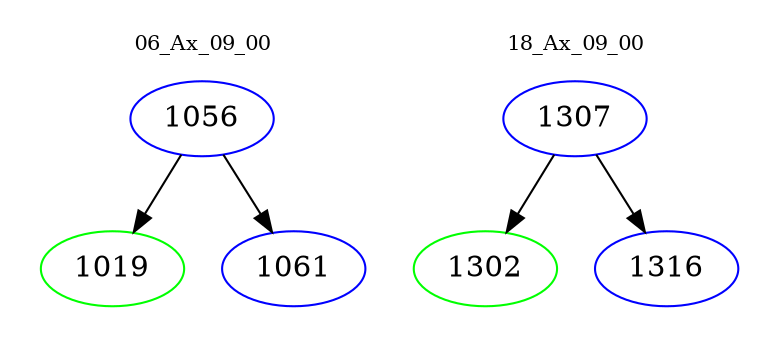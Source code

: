 digraph{
subgraph cluster_0 {
color = white
label = "06_Ax_09_00";
fontsize=10;
T0_1056 [label="1056", color="blue"]
T0_1056 -> T0_1019 [color="black"]
T0_1019 [label="1019", color="green"]
T0_1056 -> T0_1061 [color="black"]
T0_1061 [label="1061", color="blue"]
}
subgraph cluster_1 {
color = white
label = "18_Ax_09_00";
fontsize=10;
T1_1307 [label="1307", color="blue"]
T1_1307 -> T1_1302 [color="black"]
T1_1302 [label="1302", color="green"]
T1_1307 -> T1_1316 [color="black"]
T1_1316 [label="1316", color="blue"]
}
}
